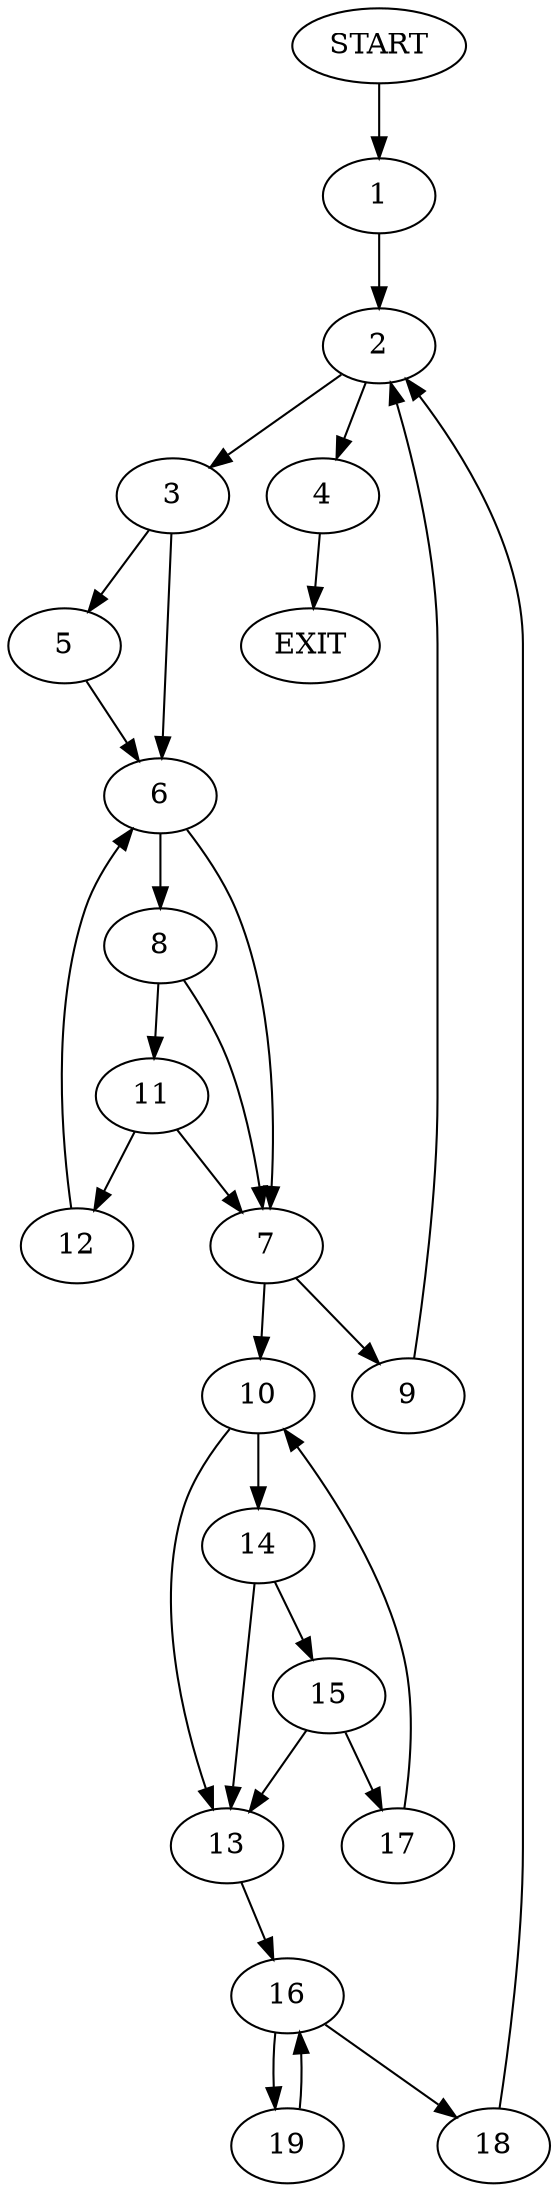 digraph {
0 [label="START"]
20 [label="EXIT"]
0 -> 1
1 -> 2
2 -> 3
2 -> 4
4 -> 20
3 -> 5
3 -> 6
5 -> 6
6 -> 7
6 -> 8
7 -> 9
7 -> 10
8 -> 7
8 -> 11
11 -> 7
11 -> 12
12 -> 6
10 -> 13
10 -> 14
9 -> 2
14 -> 15
14 -> 13
13 -> 16
15 -> 17
15 -> 13
17 -> 10
16 -> 18
16 -> 19
18 -> 2
19 -> 16
}
